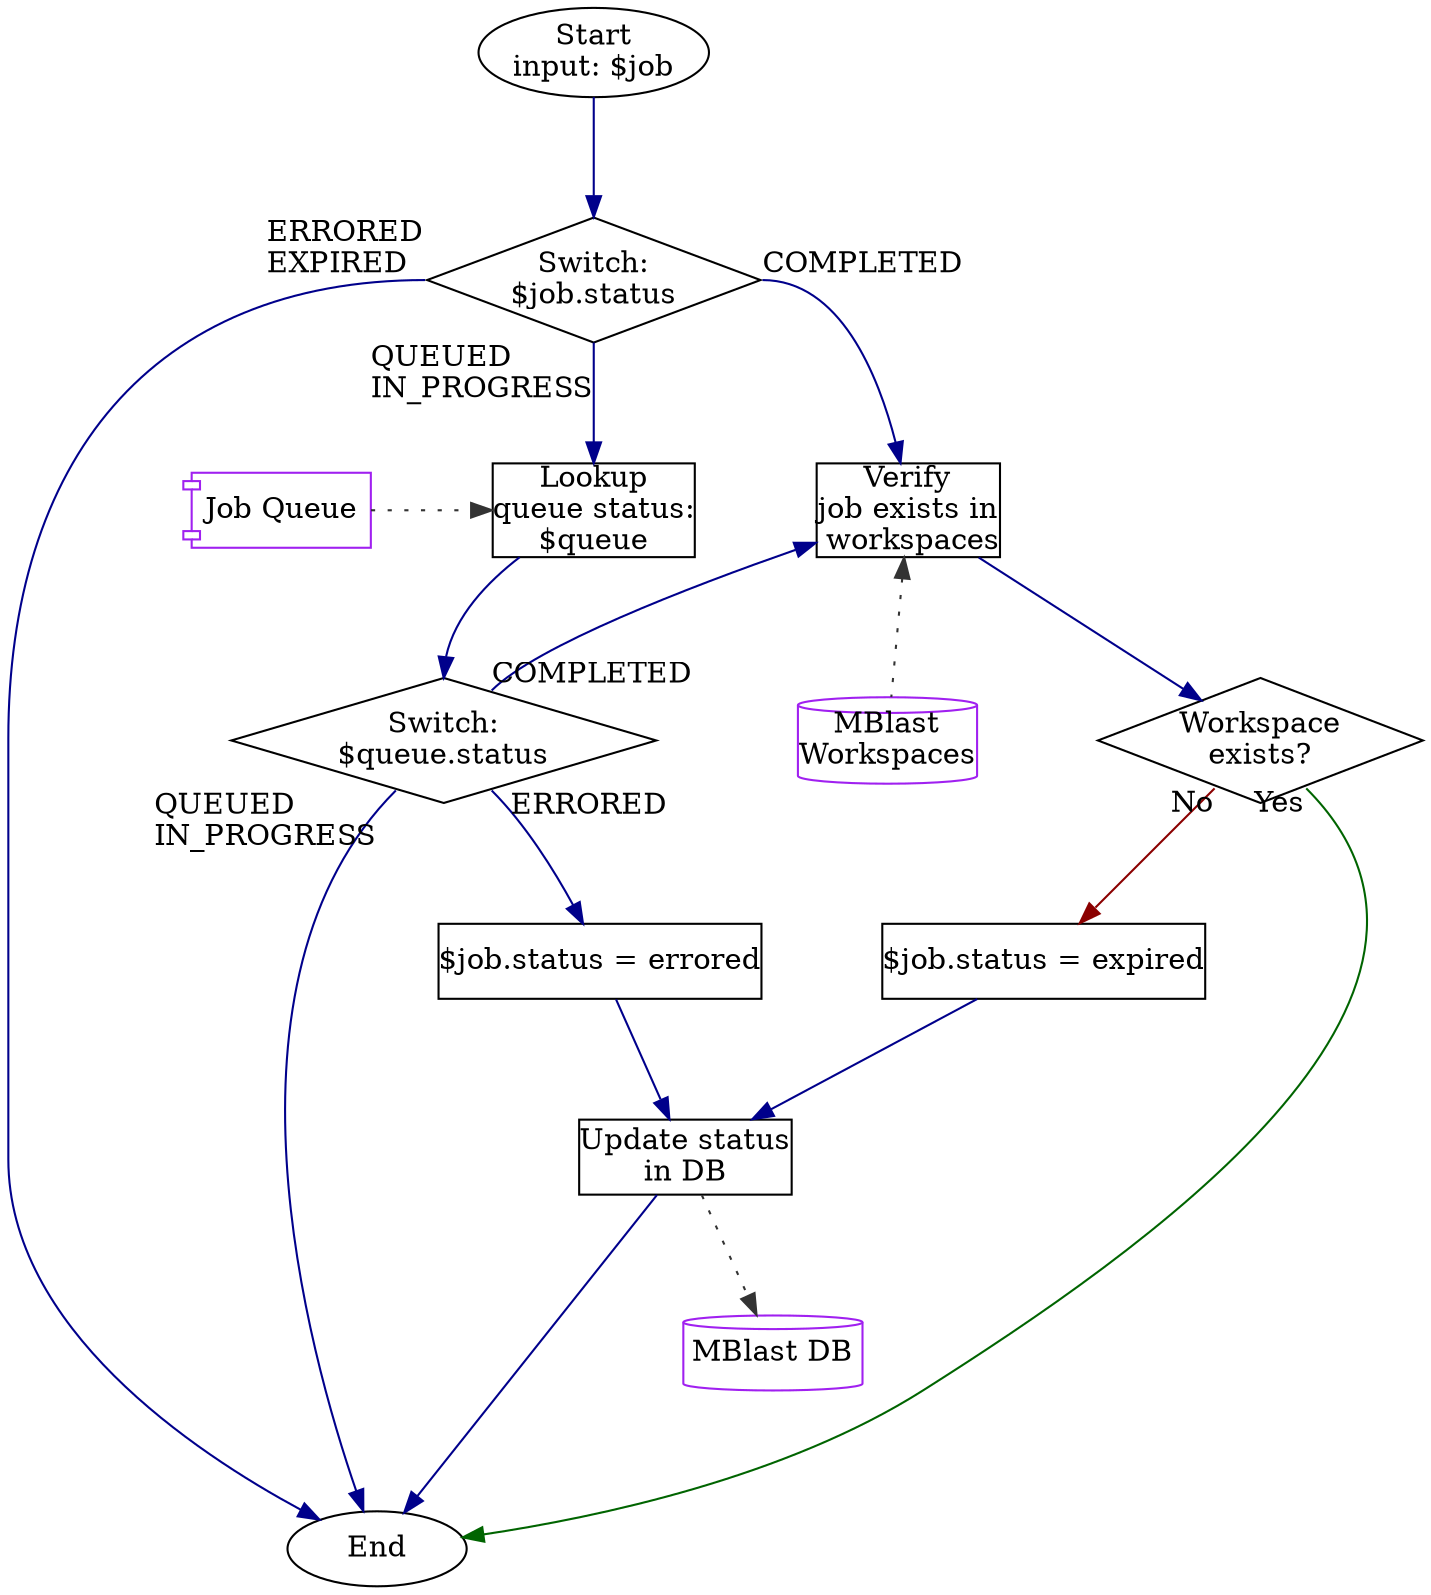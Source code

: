digraph {
  graph [nodesep=0.8, ranksep=0.8]
  node  [shape=rect, margin=0, width="1.2"]
  edge  [color=darkblue]

  //
  // Nodes
  //

  // External Resources
  {
    node [shape=cylinder, color=purple]

    DB    [label="MBlast DB"]
    FS    [label="MBlast\nWorkspaces"]
    Queue [label="Job Queue", shape=component]
  }

  // End Caps
  {
    node [shape=oval]

    Start [label="Start\ninput: $job"]
    End
  }

  // Decisions
  {
    node [shape=diamond]

    SwitchInStatus    [label="Switch:\n$job.status"]
    SwitchQueueStatus [label="Switch:\n$queue.status"]
    JobExistsInWS     [label="Workspace\nexists?"]
  }

  // Internal processes
  {
    LookupQueueStatus [label="Lookup\nqueue status:\n$queue"]
    CheckJobExists    [label="Verify\njob exists in\n workspaces"]
    SetExpired        [label="$job.status = expired"]
    SetErrored        [label="$job.status = errored"]
    UpdateDBStatus    [label="Update status\nin DB"]
  }

  //
  // Edges
  //

  Start -> SwitchInStatus

  SwitchInStatus:s -> LookupQueueStatus [taillabel="QUEUED\lIN_PROGRESS\l"]
  SwitchInStatus:e -> CheckJobExists    [taillabel="COMPLETED"]
  SwitchInStatus:w -> End               [taillabel="ERRORED\lEXPIRED\l"]

  LookupQueueStatus -> SwitchQueueStatus:n

  SwitchQueueStatus:se -> SetErrored     [taillabel="  ERRORED"]
  SwitchQueueStatus:ne -> CheckJobExists [taillabel="COMPLETED", constraint=false]
  SwitchQueueStatus:sw -> End            [taillabel="QUEUED\lIN_PROGRESS  \l"]

  CheckJobExists -> JobExistsInWS

  JobExistsInWS:se -> End [taillabel="Yes", color=darkgreen, ]
  JobExistsInWS:sw -> SetExpired  [taillabel="No", color=darkred]

  SetErrored   -> UpdateDBStatus []
  SetExpired   -> UpdateDBStatus

  UpdateDBStatus -> End

  // External resource calls
  {
    edge [style=dotted, color="#333333"]

    Queue -> LookupQueueStatus
    UpdateDBStatus -> DB
    CheckJobExists    -> FS    [dir=back]
  }

  //
  // Formatting
  //

  {
    rank=same
    LookupQueueStatus
    Queue
  }

  {
    rank=same
    // CheckJobExists
    SwitchQueueStatus
    FS
  }

  {
    rank=same
    // JobExistsInWS
    SetExpired
  }

  {
    rank=same
    LookupQueueStatus
    Queue
  }


  {
    rank=same
    SetExpired
    SetErrored
  }

  {
    rank=sink
    End
  }

  {
    edge [style=invis]
    Queue -> SwitchQueueStatus
    SetErrored -> SetExpired
  }

}